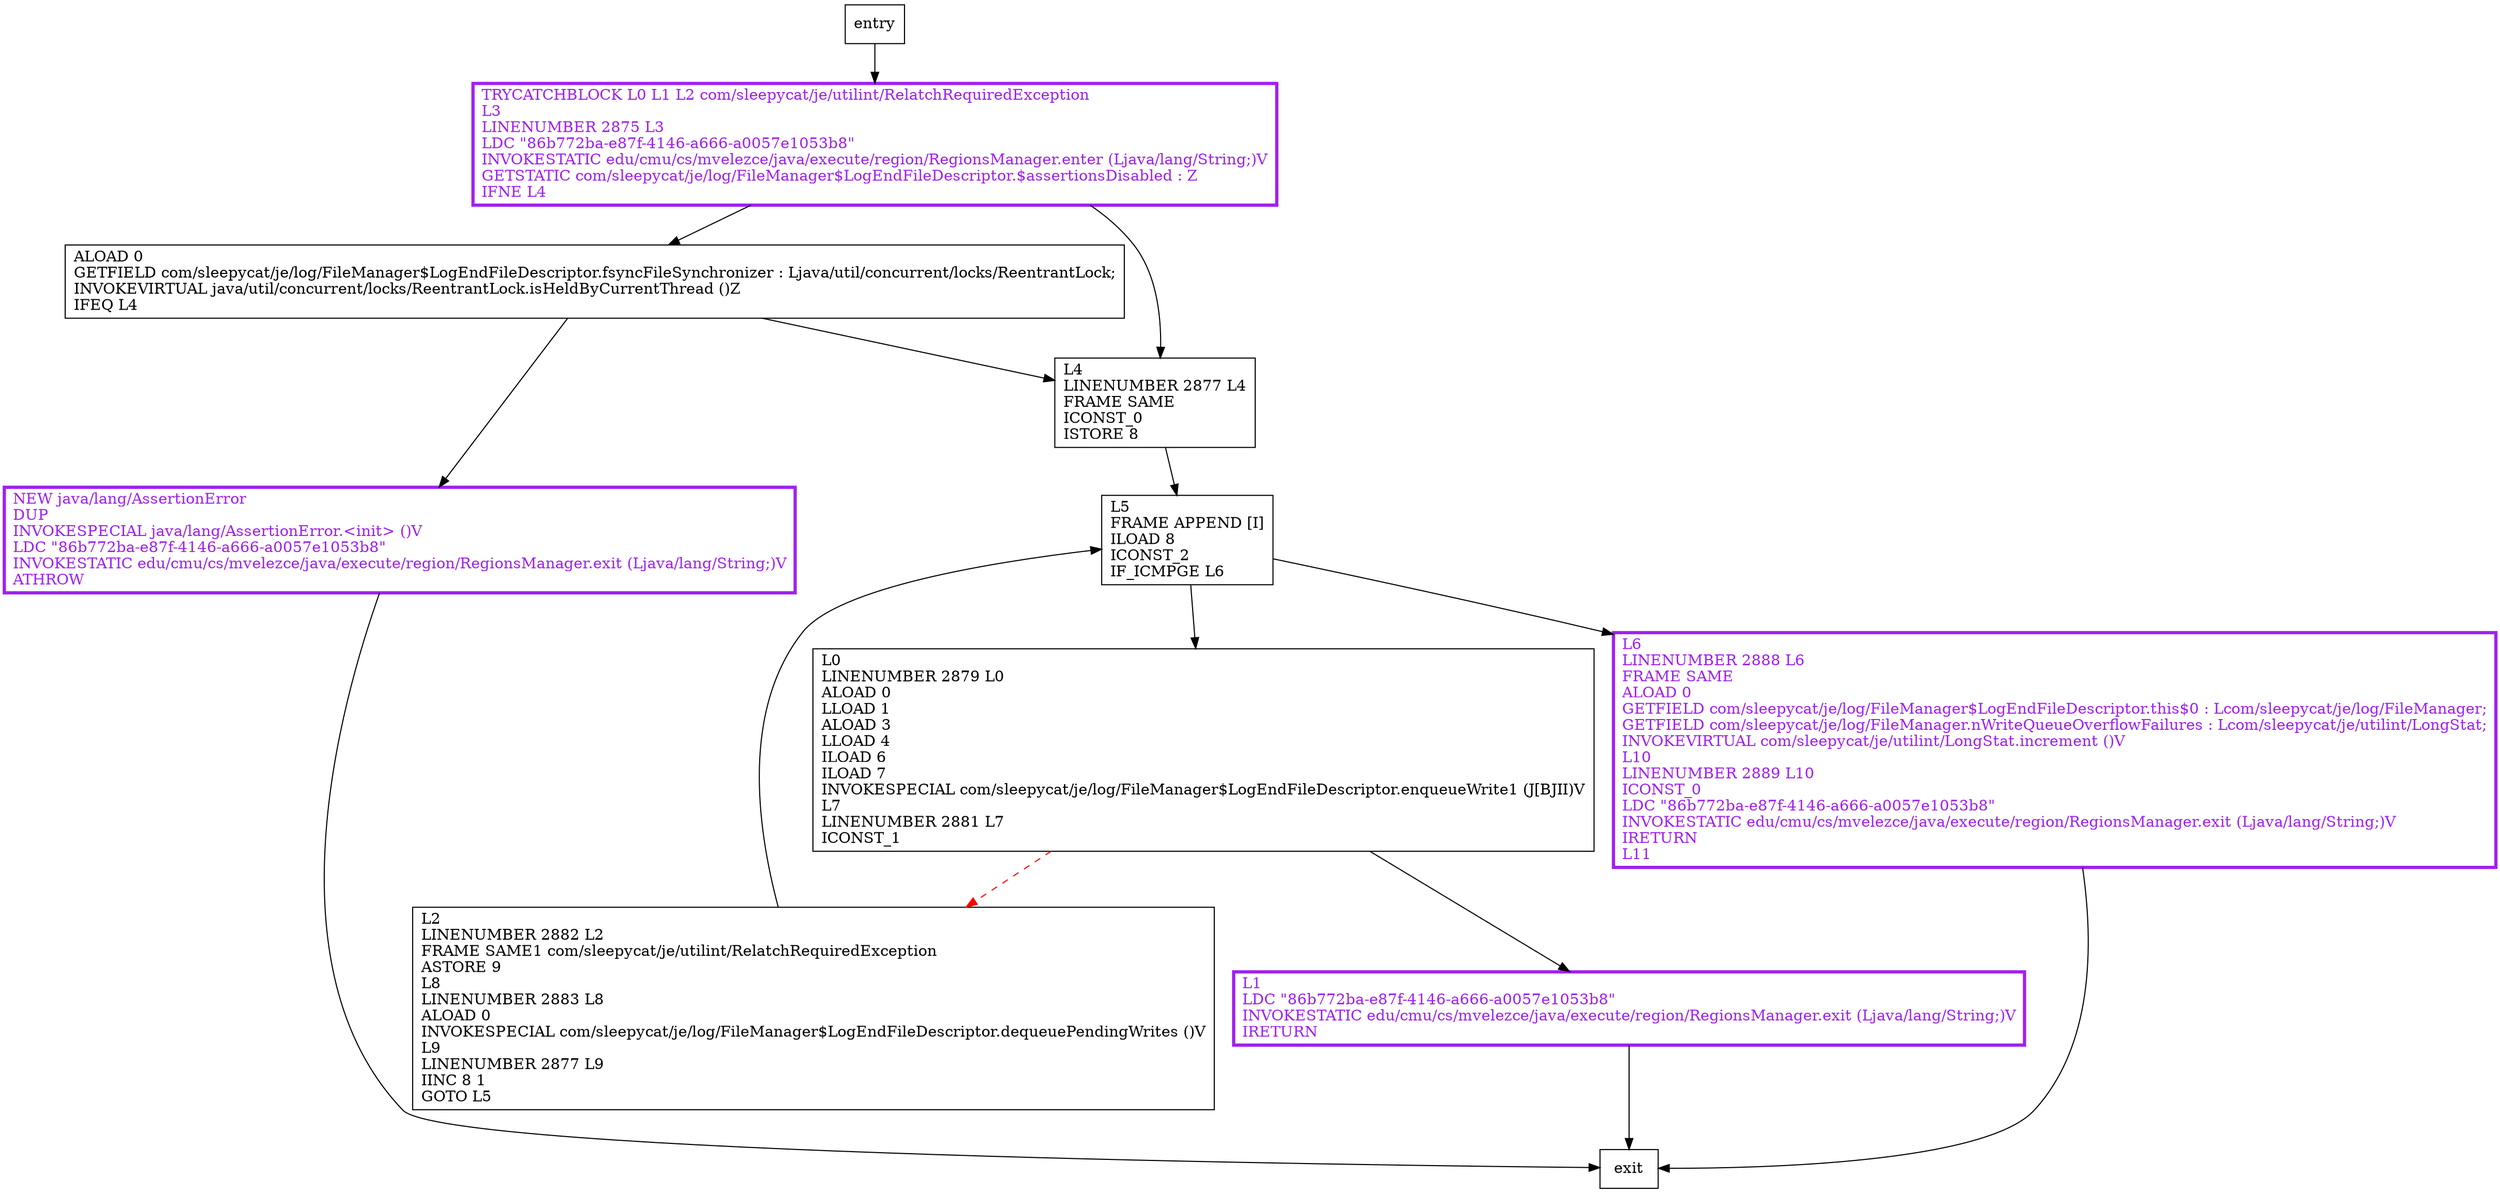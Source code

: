 digraph enqueueWrite {
node [shape=record];
1878267137 [label="ALOAD 0\lGETFIELD com/sleepycat/je/log/FileManager$LogEndFileDescriptor.fsyncFileSynchronizer : Ljava/util/concurrent/locks/ReentrantLock;\lINVOKEVIRTUAL java/util/concurrent/locks/ReentrantLock.isHeldByCurrentThread ()Z\lIFEQ L4\l"];
411977579 [label="TRYCATCHBLOCK L0 L1 L2 com/sleepycat/je/utilint/RelatchRequiredException\lL3\lLINENUMBER 2875 L3\lLDC \"86b772ba-e87f-4146-a666-a0057e1053b8\"\lINVOKESTATIC edu/cmu/cs/mvelezce/java/execute/region/RegionsManager.enter (Ljava/lang/String;)V\lGETSTATIC com/sleepycat/je/log/FileManager$LogEndFileDescriptor.$assertionsDisabled : Z\lIFNE L4\l"];
987699627 [label="L2\lLINENUMBER 2882 L2\lFRAME SAME1 com/sleepycat/je/utilint/RelatchRequiredException\lASTORE 9\lL8\lLINENUMBER 2883 L8\lALOAD 0\lINVOKESPECIAL com/sleepycat/je/log/FileManager$LogEndFileDescriptor.dequeuePendingWrites ()V\lL9\lLINENUMBER 2877 L9\lIINC 8 1\lGOTO L5\l"];
1561090277 [label="L0\lLINENUMBER 2879 L0\lALOAD 0\lLLOAD 1\lALOAD 3\lLLOAD 4\lILOAD 6\lILOAD 7\lINVOKESPECIAL com/sleepycat/je/log/FileManager$LogEndFileDescriptor.enqueueWrite1 (J[BJII)V\lL7\lLINENUMBER 2881 L7\lICONST_1\l"];
2089329591 [label="L1\lLDC \"86b772ba-e87f-4146-a666-a0057e1053b8\"\lINVOKESTATIC edu/cmu/cs/mvelezce/java/execute/region/RegionsManager.exit (Ljava/lang/String;)V\lIRETURN\l"];
1098477043 [label="L6\lLINENUMBER 2888 L6\lFRAME SAME\lALOAD 0\lGETFIELD com/sleepycat/je/log/FileManager$LogEndFileDescriptor.this$0 : Lcom/sleepycat/je/log/FileManager;\lGETFIELD com/sleepycat/je/log/FileManager.nWriteQueueOverflowFailures : Lcom/sleepycat/je/utilint/LongStat;\lINVOKEVIRTUAL com/sleepycat/je/utilint/LongStat.increment ()V\lL10\lLINENUMBER 2889 L10\lICONST_0\lLDC \"86b772ba-e87f-4146-a666-a0057e1053b8\"\lINVOKESTATIC edu/cmu/cs/mvelezce/java/execute/region/RegionsManager.exit (Ljava/lang/String;)V\lIRETURN\lL11\l"];
1448646227 [label="NEW java/lang/AssertionError\lDUP\lINVOKESPECIAL java/lang/AssertionError.\<init\> ()V\lLDC \"86b772ba-e87f-4146-a666-a0057e1053b8\"\lINVOKESTATIC edu/cmu/cs/mvelezce/java/execute/region/RegionsManager.exit (Ljava/lang/String;)V\lATHROW\l"];
1350612100 [label="L4\lLINENUMBER 2877 L4\lFRAME SAME\lICONST_0\lISTORE 8\l"];
344510322 [label="L5\lFRAME APPEND [I]\lILOAD 8\lICONST_2\lIF_ICMPGE L6\l"];
entry;
exit;
entry -> 411977579
1878267137 -> 1448646227
1878267137 -> 1350612100
411977579 -> 1878267137
411977579 -> 1350612100
987699627 -> 344510322
1561090277 -> 987699627 [style=dashed, color=red]
1561090277 -> 2089329591
2089329591 -> exit
1098477043 -> exit
1448646227 -> exit
1350612100 -> 344510322
344510322 -> 1561090277
344510322 -> 1098477043
411977579[fontcolor="purple", penwidth=3, color="purple"];
2089329591[fontcolor="purple", penwidth=3, color="purple"];
1098477043[fontcolor="purple", penwidth=3, color="purple"];
1448646227[fontcolor="purple", penwidth=3, color="purple"];
}
